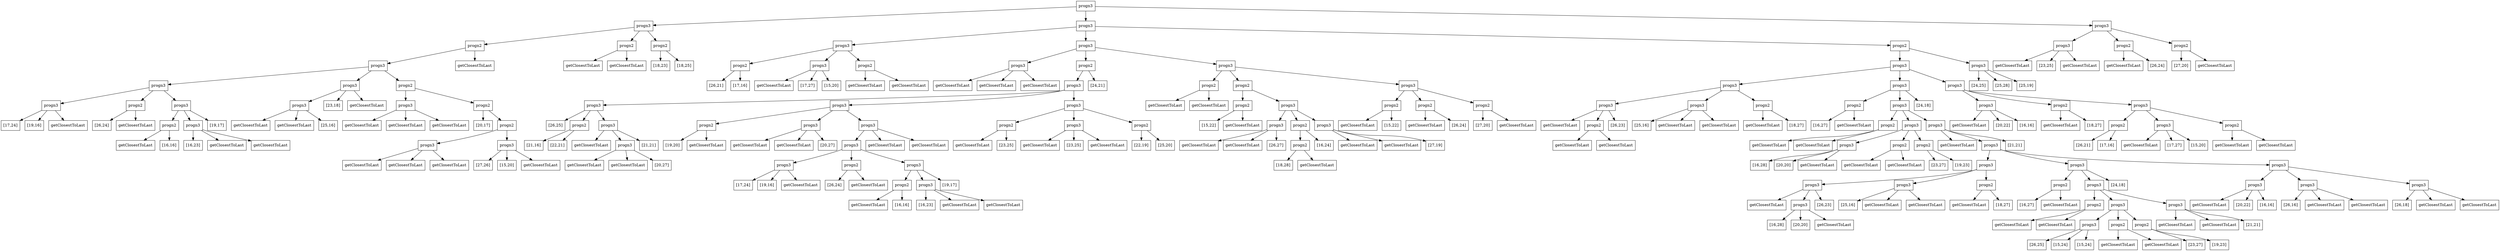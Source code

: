 digraph g {
node [shape=rectangle];
n[label = "progn3"];
n0[label = "progn3"];
n00[label = "progn2"];
n000[label = "progn3"];
n0000[label = "progn3"];
n00000[label = "progn3"];
n000000[label = "[17,24]"];
n00000 -> n000000;
n000001[label = "[19,16]"];
n00000 -> n000001;
n000002[label = "getClosestToLast"];
n00000 -> n000002;
n0000 -> n00000;
n00001[label = "progn2"];
n000010[label = "[26,24]"];
n00001 -> n000010;
n000011[label = "getClosestToLast"];
n00001 -> n000011;
n0000 -> n00001;
n00002[label = "progn3"];
n000020[label = "progn2"];
n0000200[label = "getClosestToLast"];
n000020 -> n0000200;
n0000201[label = "[16,16]"];
n000020 -> n0000201;
n00002 -> n000020;
n000021[label = "progn3"];
n0000210[label = "[16,23]"];
n000021 -> n0000210;
n0000211[label = "getClosestToLast"];
n000021 -> n0000211;
n0000212[label = "getClosestToLast"];
n000021 -> n0000212;
n00002 -> n000021;
n000022[label = "[19,17]"];
n00002 -> n000022;
n0000 -> n00002;
n000 -> n0000;
n0001[label = "progn3"];
n00010[label = "progn3"];
n000100[label = "getClosestToLast"];
n00010 -> n000100;
n000101[label = "getClosestToLast"];
n00010 -> n000101;
n000102[label = "[25,16]"];
n00010 -> n000102;
n0001 -> n00010;
n00011[label = "[23,18]"];
n0001 -> n00011;
n00012[label = "getClosestToLast"];
n0001 -> n00012;
n000 -> n0001;
n0002[label = "progn2"];
n00020[label = "progn3"];
n000200[label = "getClosestToLast"];
n00020 -> n000200;
n000201[label = "getClosestToLast"];
n00020 -> n000201;
n000202[label = "getClosestToLast"];
n00020 -> n000202;
n0002 -> n00020;
n00021[label = "progn2"];
n000210[label = "[20,17]"];
n00021 -> n000210;
n000211[label = "progn2"];
n0002110[label = "progn3"];
n00021100[label = "getClosestToLast"];
n0002110 -> n00021100;
n00021101[label = "getClosestToLast"];
n0002110 -> n00021101;
n00021102[label = "getClosestToLast"];
n0002110 -> n00021102;
n000211 -> n0002110;
n0002111[label = "progn3"];
n00021110[label = "[27,26]"];
n0002111 -> n00021110;
n00021111[label = "[15,20]"];
n0002111 -> n00021111;
n00021112[label = "getClosestToLast"];
n0002111 -> n00021112;
n000211 -> n0002111;
n00021 -> n000211;
n0002 -> n00021;
n000 -> n0002;
n00 -> n000;
n001[label = "getClosestToLast"];
n00 -> n001;
n0 -> n00;
n01[label = "progn2"];
n010[label = "getClosestToLast"];
n01 -> n010;
n011[label = "getClosestToLast"];
n01 -> n011;
n0 -> n01;
n02[label = "progn2"];
n020[label = "[18,23]"];
n02 -> n020;
n021[label = "[18,25]"];
n02 -> n021;
n0 -> n02;
n -> n0;
n1[label = "progn3"];
n10[label = "progn3"];
n100[label = "progn2"];
n1000[label = "[26,21]"];
n100 -> n1000;
n1001[label = "[17,16]"];
n100 -> n1001;
n10 -> n100;
n101[label = "progn3"];
n1010[label = "getClosestToLast"];
n101 -> n1010;
n1011[label = "[17,27]"];
n101 -> n1011;
n1012[label = "[15,20]"];
n101 -> n1012;
n10 -> n101;
n102[label = "progn2"];
n1020[label = "getClosestToLast"];
n102 -> n1020;
n1021[label = "getClosestToLast"];
n102 -> n1021;
n10 -> n102;
n1 -> n10;
n11[label = "progn3"];
n110[label = "progn3"];
n1100[label = "getClosestToLast"];
n110 -> n1100;
n1101[label = "getClosestToLast"];
n110 -> n1101;
n1102[label = "getClosestToLast"];
n110 -> n1102;
n11 -> n110;
n111[label = "progn2"];
n1110[label = "progn3"];
n11100[label = "progn3"];
n111000[label = "[26,25]"];
n11100 -> n111000;
n111001[label = "progn2"];
n1110010[label = "[21,16]"];
n111001 -> n1110010;
n1110011[label = "[22,21]"];
n111001 -> n1110011;
n11100 -> n111001;
n111002[label = "progn3"];
n1110020[label = "getClosestToLast"];
n111002 -> n1110020;
n1110021[label = "progn3"];
n11100210[label = "getClosestToLast"];
n1110021 -> n11100210;
n11100211[label = "getClosestToLast"];
n1110021 -> n11100211;
n11100212[label = "[20,27]"];
n1110021 -> n11100212;
n111002 -> n1110021;
n1110022[label = "[21,21]"];
n111002 -> n1110022;
n11100 -> n111002;
n1110 -> n11100;
n11101[label = "progn3"];
n111010[label = "progn2"];
n1110100[label = "[19,20]"];
n111010 -> n1110100;
n1110101[label = "getClosestToLast"];
n111010 -> n1110101;
n11101 -> n111010;
n111011[label = "progn3"];
n1110110[label = "getClosestToLast"];
n111011 -> n1110110;
n1110111[label = "getClosestToLast"];
n111011 -> n1110111;
n1110112[label = "[20,27]"];
n111011 -> n1110112;
n11101 -> n111011;
n111012[label = "progn3"];
n1110120[label = "progn3"];
n11101200[label = "progn3"];
n111012000[label = "[17,24]"];
n11101200 -> n111012000;
n111012001[label = "[19,16]"];
n11101200 -> n111012001;
n111012002[label = "getClosestToLast"];
n11101200 -> n111012002;
n1110120 -> n11101200;
n11101201[label = "progn2"];
n111012010[label = "[26,24]"];
n11101201 -> n111012010;
n111012011[label = "getClosestToLast"];
n11101201 -> n111012011;
n1110120 -> n11101201;
n11101202[label = "progn3"];
n111012020[label = "progn2"];
n1110120200[label = "getClosestToLast"];
n111012020 -> n1110120200;
n1110120201[label = "[16,16]"];
n111012020 -> n1110120201;
n11101202 -> n111012020;
n111012021[label = "progn3"];
n1110120210[label = "[16,23]"];
n111012021 -> n1110120210;
n1110120211[label = "getClosestToLast"];
n111012021 -> n1110120211;
n1110120212[label = "getClosestToLast"];
n111012021 -> n1110120212;
n11101202 -> n111012021;
n111012022[label = "[19,17]"];
n11101202 -> n111012022;
n1110120 -> n11101202;
n111012 -> n1110120;
n1110121[label = "getClosestToLast"];
n111012 -> n1110121;
n1110122[label = "getClosestToLast"];
n111012 -> n1110122;
n11101 -> n111012;
n1110 -> n11101;
n11102[label = "progn3"];
n111020[label = "progn2"];
n1110200[label = "getClosestToLast"];
n111020 -> n1110200;
n1110201[label = "[23,25]"];
n111020 -> n1110201;
n11102 -> n111020;
n111021[label = "progn3"];
n1110210[label = "getClosestToLast"];
n111021 -> n1110210;
n1110211[label = "[23,25]"];
n111021 -> n1110211;
n1110212[label = "getClosestToLast"];
n111021 -> n1110212;
n11102 -> n111021;
n111022[label = "progn2"];
n1110220[label = "[22,19]"];
n111022 -> n1110220;
n1110221[label = "[25,20]"];
n111022 -> n1110221;
n11102 -> n111022;
n1110 -> n11102;
n111 -> n1110;
n1111[label = "[24,21]"];
n111 -> n1111;
n11 -> n111;
n112[label = "progn3"];
n1120[label = "progn2"];
n11200[label = "getClosestToLast"];
n1120 -> n11200;
n11201[label = "getClosestToLast"];
n1120 -> n11201;
n112 -> n1120;
n1121[label = "progn2"];
n11210[label = "progn2"];
n112100[label = "[15,22]"];
n11210 -> n112100;
n112101[label = "getClosestToLast"];
n11210 -> n112101;
n1121 -> n11210;
n11211[label = "progn3"];
n112110[label = "progn3"];
n1121100[label = "getClosestToLast"];
n112110 -> n1121100;
n1121101[label = "getClosestToLast"];
n112110 -> n1121101;
n1121102[label = "[26,27]"];
n112110 -> n1121102;
n11211 -> n112110;
n112111[label = "progn2"];
n1121110[label = "progn2"];
n11211100[label = "[18,28]"];
n1121110 -> n11211100;
n11211101[label = "getClosestToLast"];
n1121110 -> n11211101;
n112111 -> n1121110;
n1121111[label = "[16,24]"];
n112111 -> n1121111;
n11211 -> n112111;
n112112[label = "progn3"];
n1121120[label = "getClosestToLast"];
n112112 -> n1121120;
n1121121[label = "getClosestToLast"];
n112112 -> n1121121;
n1121122[label = "[27,19]"];
n112112 -> n1121122;
n11211 -> n112112;
n1121 -> n11211;
n112 -> n1121;
n1122[label = "progn3"];
n11220[label = "progn2"];
n112200[label = "getClosestToLast"];
n11220 -> n112200;
n112201[label = "[15,22]"];
n11220 -> n112201;
n1122 -> n11220;
n11221[label = "progn2"];
n112210[label = "getClosestToLast"];
n11221 -> n112210;
n112211[label = "[26,24]"];
n11221 -> n112211;
n1122 -> n11221;
n11222[label = "progn2"];
n112220[label = "[27,20]"];
n11222 -> n112220;
n112221[label = "getClosestToLast"];
n11222 -> n112221;
n1122 -> n11222;
n112 -> n1122;
n11 -> n112;
n1 -> n11;
n12[label = "progn2"];
n120[label = "progn3"];
n1200[label = "progn3"];
n12000[label = "progn3"];
n120000[label = "getClosestToLast"];
n12000 -> n120000;
n120001[label = "progn2"];
n1200010[label = "getClosestToLast"];
n120001 -> n1200010;
n1200011[label = "getClosestToLast"];
n120001 -> n1200011;
n12000 -> n120001;
n120002[label = "[26,23]"];
n12000 -> n120002;
n1200 -> n12000;
n12001[label = "progn3"];
n120010[label = "[25,16]"];
n12001 -> n120010;
n120011[label = "getClosestToLast"];
n12001 -> n120011;
n120012[label = "getClosestToLast"];
n12001 -> n120012;
n1200 -> n12001;
n12002[label = "progn2"];
n120020[label = "getClosestToLast"];
n12002 -> n120020;
n120021[label = "[18,27]"];
n12002 -> n120021;
n1200 -> n12002;
n120 -> n1200;
n1201[label = "progn3"];
n12010[label = "progn2"];
n120100[label = "[16,27]"];
n12010 -> n120100;
n120101[label = "getClosestToLast"];
n12010 -> n120101;
n1201 -> n12010;
n12011[label = "progn3"];
n120110[label = "progn2"];
n1201100[label = "getClosestToLast"];
n120110 -> n1201100;
n1201101[label = "getClosestToLast"];
n120110 -> n1201101;
n12011 -> n120110;
n120111[label = "progn3"];
n1201110[label = "progn3"];
n12011100[label = "[16,28]"];
n1201110 -> n12011100;
n12011101[label = "[20,20]"];
n1201110 -> n12011101;
n12011102[label = "getClosestToLast"];
n1201110 -> n12011102;
n120111 -> n1201110;
n1201111[label = "progn2"];
n12011110[label = "getClosestToLast"];
n1201111 -> n12011110;
n12011111[label = "getClosestToLast"];
n1201111 -> n12011111;
n120111 -> n1201111;
n1201112[label = "progn2"];
n12011120[label = "[23,27]"];
n1201112 -> n12011120;
n12011121[label = "[19,23]"];
n1201112 -> n12011121;
n120111 -> n1201112;
n12011 -> n120111;
n120112[label = "progn3"];
n1201120[label = "getClosestToLast"];
n120112 -> n1201120;
n1201121[label = "progn3"];
n12011210[label = "progn3"];
n120112100[label = "progn3"];
n1201121000[label = "getClosestToLast"];
n120112100 -> n1201121000;
n1201121001[label = "progn3"];
n12011210010[label = "[16,28]"];
n1201121001 -> n12011210010;
n12011210011[label = "[20,20]"];
n1201121001 -> n12011210011;
n12011210012[label = "getClosestToLast"];
n1201121001 -> n12011210012;
n120112100 -> n1201121001;
n1201121002[label = "[26,23]"];
n120112100 -> n1201121002;
n12011210 -> n120112100;
n120112101[label = "progn3"];
n1201121010[label = "[25,16]"];
n120112101 -> n1201121010;
n1201121011[label = "getClosestToLast"];
n120112101 -> n1201121011;
n1201121012[label = "getClosestToLast"];
n120112101 -> n1201121012;
n12011210 -> n120112101;
n120112102[label = "progn2"];
n1201121020[label = "getClosestToLast"];
n120112102 -> n1201121020;
n1201121021[label = "[18,27]"];
n120112102 -> n1201121021;
n12011210 -> n120112102;
n1201121 -> n12011210;
n12011211[label = "progn3"];
n120112110[label = "progn2"];
n1201121100[label = "[16,27]"];
n120112110 -> n1201121100;
n1201121101[label = "getClosestToLast"];
n120112110 -> n1201121101;
n12011211 -> n120112110;
n120112111[label = "progn3"];
n1201121110[label = "progn2"];
n12011211100[label = "getClosestToLast"];
n1201121110 -> n12011211100;
n12011211101[label = "getClosestToLast"];
n1201121110 -> n12011211101;
n120112111 -> n1201121110;
n1201121111[label = "progn3"];
n12011211110[label = "progn3"];
n120112111100[label = "[26,25]"];
n12011211110 -> n120112111100;
n120112111101[label = "[15,24]"];
n12011211110 -> n120112111101;
n120112111102[label = "[15,24]"];
n12011211110 -> n120112111102;
n1201121111 -> n12011211110;
n12011211111[label = "progn2"];
n120112111110[label = "getClosestToLast"];
n12011211111 -> n120112111110;
n120112111111[label = "getClosestToLast"];
n12011211111 -> n120112111111;
n1201121111 -> n12011211111;
n12011211112[label = "progn2"];
n120112111120[label = "[23,27]"];
n12011211112 -> n120112111120;
n120112111121[label = "[19,23]"];
n12011211112 -> n120112111121;
n1201121111 -> n12011211112;
n120112111 -> n1201121111;
n1201121112[label = "progn3"];
n12011211120[label = "getClosestToLast"];
n1201121112 -> n12011211120;
n12011211121[label = "getClosestToLast"];
n1201121112 -> n12011211121;
n12011211122[label = "[21,21]"];
n1201121112 -> n12011211122;
n120112111 -> n1201121112;
n12011211 -> n120112111;
n120112112[label = "[24,18]"];
n12011211 -> n120112112;
n1201121 -> n12011211;
n12011212[label = "progn3"];
n120112120[label = "progn3"];
n1201121200[label = "getClosestToLast"];
n120112120 -> n1201121200;
n1201121201[label = "[20,22]"];
n120112120 -> n1201121201;
n1201121202[label = "[16,16]"];
n120112120 -> n1201121202;
n12011212 -> n120112120;
n120112121[label = "progn3"];
n1201121210[label = "[26,16]"];
n120112121 -> n1201121210;
n1201121211[label = "getClosestToLast"];
n120112121 -> n1201121211;
n1201121212[label = "getClosestToLast"];
n120112121 -> n1201121212;
n12011212 -> n120112121;
n120112122[label = "progn3"];
n1201121220[label = "[26,18]"];
n120112122 -> n1201121220;
n1201121221[label = "getClosestToLast"];
n120112122 -> n1201121221;
n1201121222[label = "getClosestToLast"];
n120112122 -> n1201121222;
n12011212 -> n120112122;
n1201121 -> n12011212;
n120112 -> n1201121;
n1201122[label = "[21,21]"];
n120112 -> n1201122;
n12011 -> n120112;
n1201 -> n12011;
n12012[label = "[24,18]"];
n1201 -> n12012;
n120 -> n1201;
n1202[label = "progn3"];
n12020[label = "progn3"];
n120200[label = "getClosestToLast"];
n12020 -> n120200;
n120201[label = "[20,22]"];
n12020 -> n120201;
n120202[label = "[16,16]"];
n12020 -> n120202;
n1202 -> n12020;
n12021[label = "progn2"];
n120210[label = "getClosestToLast"];
n12021 -> n120210;
n120211[label = "[18,27]"];
n12021 -> n120211;
n1202 -> n12021;
n12022[label = "progn3"];
n120220[label = "progn2"];
n1202200[label = "[26,21]"];
n120220 -> n1202200;
n1202201[label = "[17,16]"];
n120220 -> n1202201;
n12022 -> n120220;
n120221[label = "progn3"];
n1202210[label = "getClosestToLast"];
n120221 -> n1202210;
n1202211[label = "[17,27]"];
n120221 -> n1202211;
n1202212[label = "[15,20]"];
n120221 -> n1202212;
n12022 -> n120221;
n120222[label = "progn2"];
n1202220[label = "getClosestToLast"];
n120222 -> n1202220;
n1202221[label = "getClosestToLast"];
n120222 -> n1202221;
n12022 -> n120222;
n1202 -> n12022;
n120 -> n1202;
n12 -> n120;
n121[label = "progn3"];
n1210[label = "[24,25]"];
n121 -> n1210;
n1211[label = "[25,28]"];
n121 -> n1211;
n1212[label = "[25,19]"];
n121 -> n1212;
n12 -> n121;
n1 -> n12;
n -> n1;
n2[label = "progn3"];
n20[label = "progn3"];
n200[label = "getClosestToLast"];
n20 -> n200;
n201[label = "[23,25]"];
n20 -> n201;
n202[label = "getClosestToLast"];
n20 -> n202;
n2 -> n20;
n21[label = "progn2"];
n210[label = "getClosestToLast"];
n21 -> n210;
n211[label = "[26,24]"];
n21 -> n211;
n2 -> n21;
n22[label = "progn2"];
n220[label = "[27,20]"];
n22 -> n220;
n221[label = "getClosestToLast"];
n22 -> n221;
n2 -> n22;
n -> n2;
}

